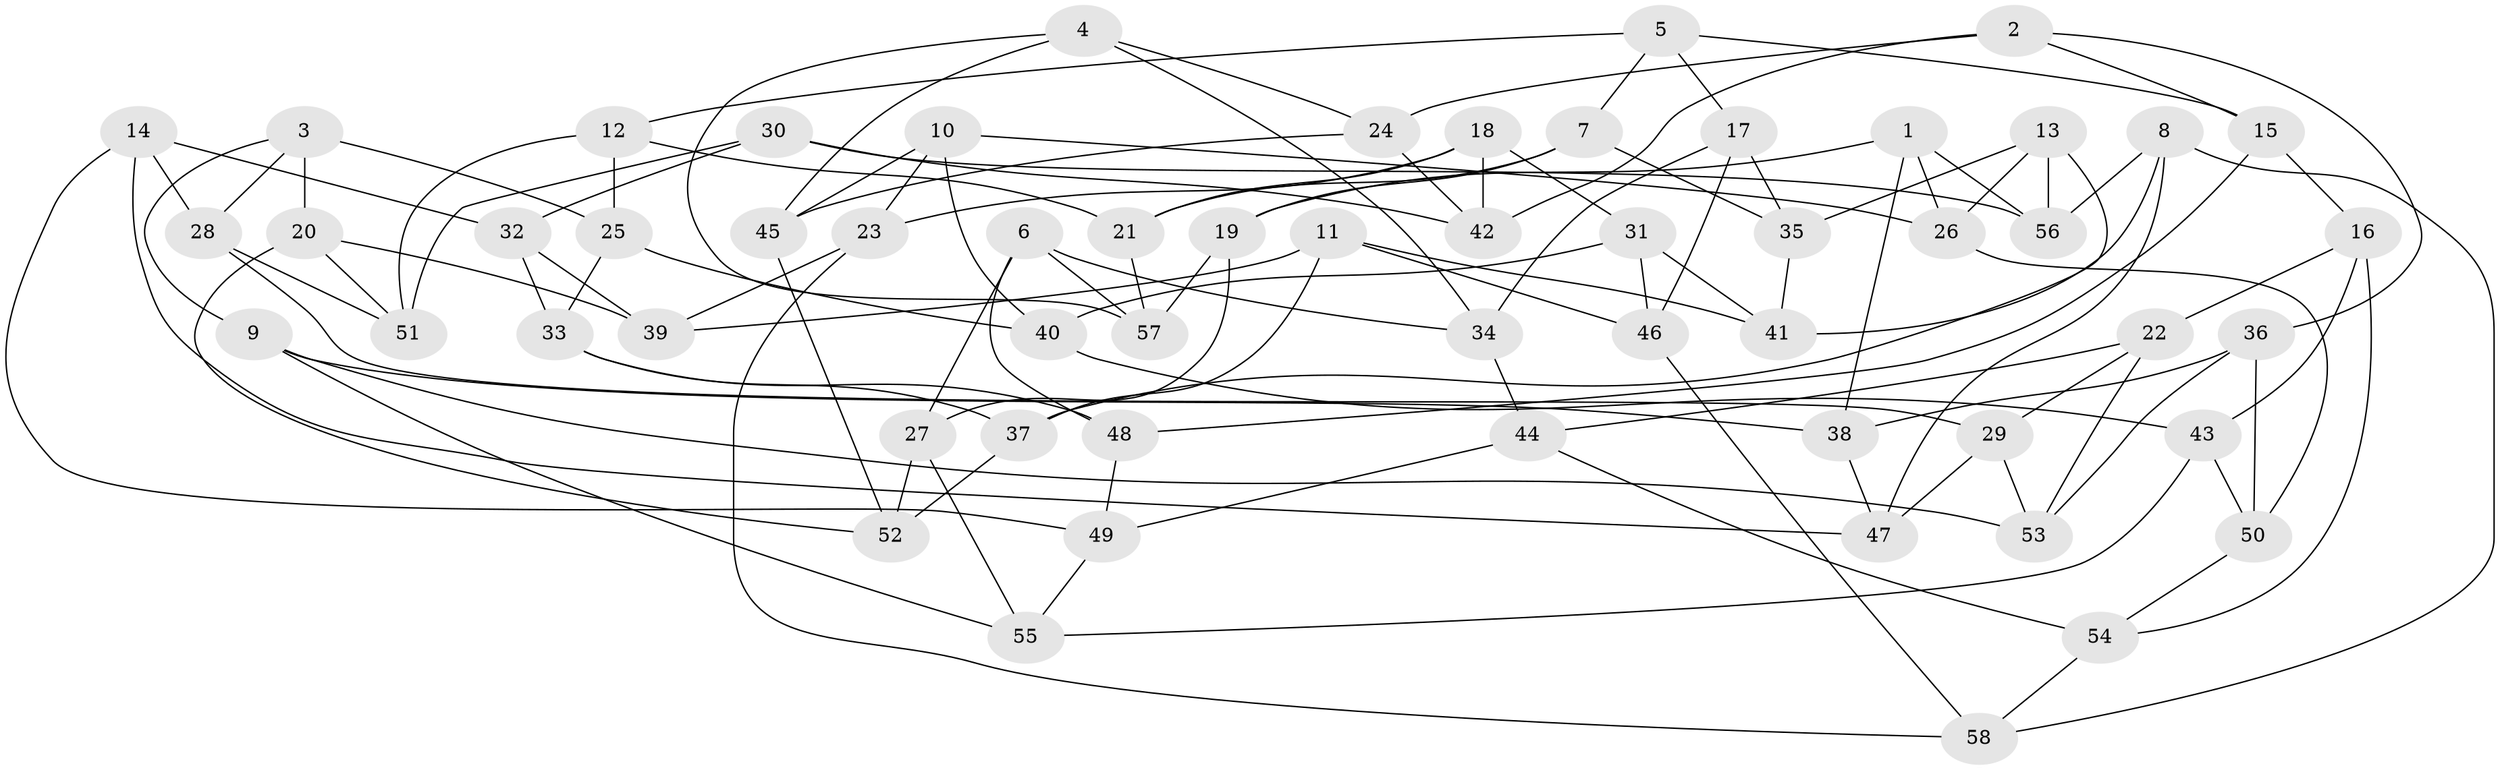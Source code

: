 // coarse degree distribution, {4: 0.2647058823529412, 5: 0.14705882352941177, 6: 0.5588235294117647, 3: 0.029411764705882353}
// Generated by graph-tools (version 1.1) at 2025/52/02/27/25 19:52:31]
// undirected, 58 vertices, 116 edges
graph export_dot {
graph [start="1"]
  node [color=gray90,style=filled];
  1;
  2;
  3;
  4;
  5;
  6;
  7;
  8;
  9;
  10;
  11;
  12;
  13;
  14;
  15;
  16;
  17;
  18;
  19;
  20;
  21;
  22;
  23;
  24;
  25;
  26;
  27;
  28;
  29;
  30;
  31;
  32;
  33;
  34;
  35;
  36;
  37;
  38;
  39;
  40;
  41;
  42;
  43;
  44;
  45;
  46;
  47;
  48;
  49;
  50;
  51;
  52;
  53;
  54;
  55;
  56;
  57;
  58;
  1 -- 56;
  1 -- 19;
  1 -- 26;
  1 -- 38;
  2 -- 42;
  2 -- 24;
  2 -- 15;
  2 -- 36;
  3 -- 20;
  3 -- 28;
  3 -- 9;
  3 -- 25;
  4 -- 57;
  4 -- 24;
  4 -- 45;
  4 -- 34;
  5 -- 17;
  5 -- 12;
  5 -- 7;
  5 -- 15;
  6 -- 34;
  6 -- 57;
  6 -- 27;
  6 -- 48;
  7 -- 19;
  7 -- 35;
  7 -- 21;
  8 -- 56;
  8 -- 41;
  8 -- 58;
  8 -- 47;
  9 -- 38;
  9 -- 53;
  9 -- 55;
  10 -- 26;
  10 -- 45;
  10 -- 40;
  10 -- 23;
  11 -- 39;
  11 -- 37;
  11 -- 46;
  11 -- 41;
  12 -- 51;
  12 -- 21;
  12 -- 25;
  13 -- 56;
  13 -- 37;
  13 -- 35;
  13 -- 26;
  14 -- 28;
  14 -- 47;
  14 -- 32;
  14 -- 49;
  15 -- 48;
  15 -- 16;
  16 -- 43;
  16 -- 22;
  16 -- 54;
  17 -- 46;
  17 -- 34;
  17 -- 35;
  18 -- 42;
  18 -- 31;
  18 -- 23;
  18 -- 21;
  19 -- 27;
  19 -- 57;
  20 -- 51;
  20 -- 39;
  20 -- 52;
  21 -- 57;
  22 -- 29;
  22 -- 53;
  22 -- 44;
  23 -- 39;
  23 -- 58;
  24 -- 42;
  24 -- 45;
  25 -- 40;
  25 -- 33;
  26 -- 50;
  27 -- 52;
  27 -- 55;
  28 -- 29;
  28 -- 51;
  29 -- 47;
  29 -- 53;
  30 -- 51;
  30 -- 56;
  30 -- 42;
  30 -- 32;
  31 -- 46;
  31 -- 41;
  31 -- 40;
  32 -- 33;
  32 -- 39;
  33 -- 37;
  33 -- 48;
  34 -- 44;
  35 -- 41;
  36 -- 38;
  36 -- 50;
  36 -- 53;
  37 -- 52;
  38 -- 47;
  40 -- 43;
  43 -- 50;
  43 -- 55;
  44 -- 54;
  44 -- 49;
  45 -- 52;
  46 -- 58;
  48 -- 49;
  49 -- 55;
  50 -- 54;
  54 -- 58;
}
